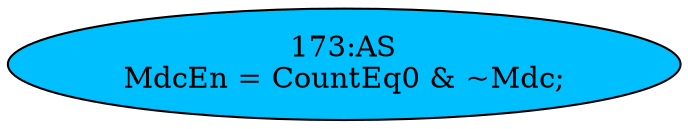 strict digraph "" {
	node [label="\N"];
	"173:AS"	 [ast="<pyverilog.vparser.ast.Assign object at 0x7f427b33f0d0>",
		def_var="['MdcEn']",
		fillcolor=deepskyblue,
		label="173:AS
MdcEn = CountEq0 & ~Mdc;",
		statements="[]",
		style=filled,
		typ=Assign,
		use_var="['CountEq0', 'Mdc']"];
}
